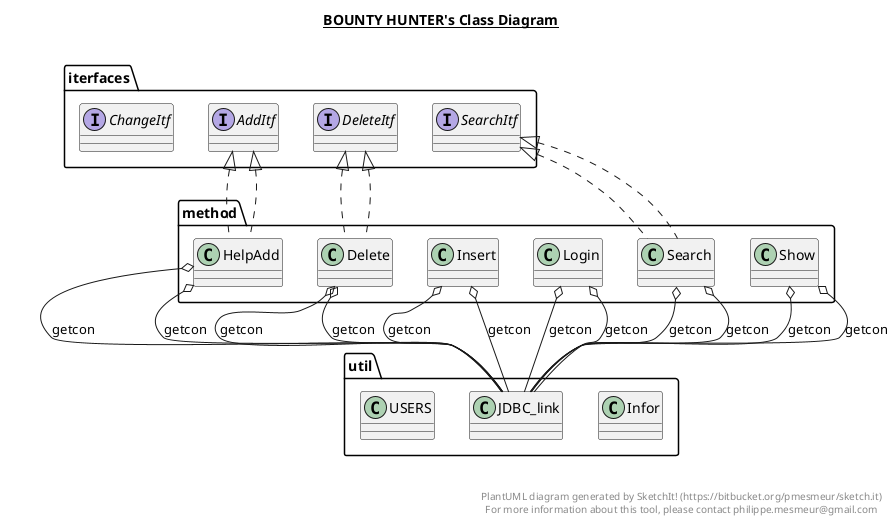 @startuml

title __BOUNTY HUNTER's Class Diagram__\n

  namespace iterfaces {
    interface iterfaces.AddItf {
    }
  }
  

  namespace iterfaces {
    interface iterfaces.AddItf {
    }
  }
  

  namespace iterfaces {
    interface iterfaces.ChangeItf {
    }
  }
  

  namespace iterfaces {
    interface iterfaces.ChangeItf {
    }
  }
  

  namespace iterfaces {
    interface iterfaces.DeleteItf {
    }
  }
  

  namespace iterfaces {
    interface iterfaces.DeleteItf {
    }
  }
  

  namespace iterfaces {
    interface iterfaces.SearchItf {
    }
  }
  

  namespace iterfaces {
    interface iterfaces.SearchItf {
    }
  }
  

  namespace method {
    class method.Delete {
    }
  }
  

  namespace method {
    class method.Delete {
    }
  }
  

  namespace method {
    class method.HelpAdd {
    }
  }
  

  namespace method {
    class method.HelpAdd {
    }
  }
  

  namespace method {
    class method.Insert {
    }
  }
  

  namespace method {
    class method.Insert {
    }
  }
  

  namespace method {
    class method.Login {
    }
  }
  

  namespace method {
    class method.Login {
    }
  }
  

  namespace method {
    class method.Search {
    }
  }
  

  namespace method {
    class method.Search {
    }
  }
  

  namespace method {
    class method.Show {
    }
  }
  

  namespace method {
    class method.Show {
    }
  }
  

  namespace util {
    class util.Infor {
    }
  }
  

  namespace util {
    class util.Infor {
    }
  }
  

  namespace util {
    class util.JDBC_link {
    }
  }
  

  namespace util {
    class util.JDBC_link {
    }
  }
  

  namespace util {
    class util.USERS {
    }
  }
  

  method.Delete .up.|> iterfaces.DeleteItf
  method.Delete o-- util.JDBC_link : getcon
  method.Delete .up.|> iterfaces.DeleteItf
  method.Delete o-- util.JDBC_link : getcon
  method.HelpAdd .up.|> iterfaces.AddItf
  method.HelpAdd o-- util.JDBC_link : getcon
  method.HelpAdd .up.|> iterfaces.AddItf
  method.HelpAdd o-- util.JDBC_link : getcon
  method.Insert o-- util.JDBC_link : getcon
  method.Insert o-- util.JDBC_link : getcon
  method.Login o-- util.JDBC_link : getcon
  method.Login o-- util.JDBC_link : getcon
  method.Search .up.|> iterfaces.SearchItf
  method.Search o-- util.JDBC_link : getcon
  method.Search .up.|> iterfaces.SearchItf
  method.Search o-- util.JDBC_link : getcon
  method.Show o-- util.JDBC_link : getcon
  method.Show o-- util.JDBC_link : getcon


right footer


PlantUML diagram generated by SketchIt! (https://bitbucket.org/pmesmeur/sketch.it)
For more information about this tool, please contact philippe.mesmeur@gmail.com
endfooter

@enduml
